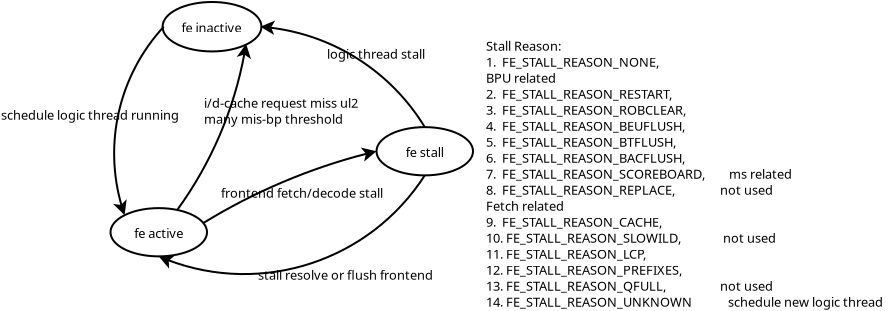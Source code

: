<?xml version="1.0" encoding="UTF-8"?>
<dia:diagram xmlns:dia="http://www.lysator.liu.se/~alla/dia/">
  <dia:layer name="背景" visible="true" active="true">
    <dia:object type="Flowchart - Ellipse" version="0" id="O0">
      <dia:attribute name="obj_pos">
        <dia:point val="12.237,3.944"/>
      </dia:attribute>
      <dia:attribute name="obj_bb">
        <dia:rectangle val="12.187,3.894;17.113,6.406"/>
      </dia:attribute>
      <dia:attribute name="elem_corner">
        <dia:point val="12.237,3.944"/>
      </dia:attribute>
      <dia:attribute name="elem_width">
        <dia:real val="4.826"/>
      </dia:attribute>
      <dia:attribute name="elem_height">
        <dia:real val="2.413"/>
      </dia:attribute>
      <dia:attribute name="show_background">
        <dia:boolean val="true"/>
      </dia:attribute>
      <dia:attribute name="padding">
        <dia:real val="0.354"/>
      </dia:attribute>
      <dia:attribute name="text">
        <dia:composite type="text">
          <dia:attribute name="string">
            <dia:string>#fe inactive#</dia:string>
          </dia:attribute>
          <dia:attribute name="font">
            <dia:font family="sans" style="0" name="Helvetica"/>
          </dia:attribute>
          <dia:attribute name="height">
            <dia:real val="0.8"/>
          </dia:attribute>
          <dia:attribute name="pos">
            <dia:point val="14.65,5.39"/>
          </dia:attribute>
          <dia:attribute name="color">
            <dia:color val="#000000"/>
          </dia:attribute>
          <dia:attribute name="alignment">
            <dia:enum val="1"/>
          </dia:attribute>
        </dia:composite>
      </dia:attribute>
    </dia:object>
    <dia:object type="Flowchart - Ellipse" version="0" id="O1">
      <dia:attribute name="obj_pos">
        <dia:point val="9.575,14.22"/>
      </dia:attribute>
      <dia:attribute name="obj_bb">
        <dia:rectangle val="9.525,14.17;14.451,16.683"/>
      </dia:attribute>
      <dia:attribute name="elem_corner">
        <dia:point val="9.575,14.22"/>
      </dia:attribute>
      <dia:attribute name="elem_width">
        <dia:real val="4.826"/>
      </dia:attribute>
      <dia:attribute name="elem_height">
        <dia:real val="2.413"/>
      </dia:attribute>
      <dia:attribute name="show_background">
        <dia:boolean val="true"/>
      </dia:attribute>
      <dia:attribute name="padding">
        <dia:real val="0.354"/>
      </dia:attribute>
      <dia:attribute name="text">
        <dia:composite type="text">
          <dia:attribute name="string">
            <dia:string>#fe active#</dia:string>
          </dia:attribute>
          <dia:attribute name="font">
            <dia:font family="sans" style="0" name="Helvetica"/>
          </dia:attribute>
          <dia:attribute name="height">
            <dia:real val="0.8"/>
          </dia:attribute>
          <dia:attribute name="pos">
            <dia:point val="11.988,15.666"/>
          </dia:attribute>
          <dia:attribute name="color">
            <dia:color val="#000000"/>
          </dia:attribute>
          <dia:attribute name="alignment">
            <dia:enum val="1"/>
          </dia:attribute>
        </dia:composite>
      </dia:attribute>
    </dia:object>
    <dia:object type="Flowchart - Ellipse" version="0" id="O2">
      <dia:attribute name="obj_pos">
        <dia:point val="22.875,10.17"/>
      </dia:attribute>
      <dia:attribute name="obj_bb">
        <dia:rectangle val="22.825,10.12;27.751,12.633"/>
      </dia:attribute>
      <dia:attribute name="elem_corner">
        <dia:point val="22.875,10.17"/>
      </dia:attribute>
      <dia:attribute name="elem_width">
        <dia:real val="4.826"/>
      </dia:attribute>
      <dia:attribute name="elem_height">
        <dia:real val="2.413"/>
      </dia:attribute>
      <dia:attribute name="show_background">
        <dia:boolean val="true"/>
      </dia:attribute>
      <dia:attribute name="padding">
        <dia:real val="0.354"/>
      </dia:attribute>
      <dia:attribute name="text">
        <dia:composite type="text">
          <dia:attribute name="string">
            <dia:string>#fe stall#</dia:string>
          </dia:attribute>
          <dia:attribute name="font">
            <dia:font family="sans" style="0" name="Helvetica"/>
          </dia:attribute>
          <dia:attribute name="height">
            <dia:real val="0.8"/>
          </dia:attribute>
          <dia:attribute name="pos">
            <dia:point val="25.288,11.616"/>
          </dia:attribute>
          <dia:attribute name="color">
            <dia:color val="#000000"/>
          </dia:attribute>
          <dia:attribute name="alignment">
            <dia:enum val="1"/>
          </dia:attribute>
        </dia:composite>
      </dia:attribute>
    </dia:object>
    <dia:object type="Standard - Arc" version="0" id="O3">
      <dia:attribute name="obj_pos">
        <dia:point val="12.237,5.15"/>
      </dia:attribute>
      <dia:attribute name="obj_bb">
        <dia:rectangle val="9.701,5.091;12.296,14.633"/>
      </dia:attribute>
      <dia:attribute name="conn_endpoints">
        <dia:point val="12.237,5.15"/>
        <dia:point val="10.282,14.573"/>
      </dia:attribute>
      <dia:attribute name="curve_distance">
        <dia:real val="1.335"/>
      </dia:attribute>
      <dia:attribute name="end_arrow">
        <dia:enum val="22"/>
      </dia:attribute>
      <dia:attribute name="end_arrow_length">
        <dia:real val="0.5"/>
      </dia:attribute>
      <dia:attribute name="end_arrow_width">
        <dia:real val="0.5"/>
      </dia:attribute>
      <dia:connections>
        <dia:connection handle="0" to="O0" connection="8"/>
        <dia:connection handle="1" to="O1" connection="6"/>
      </dia:connections>
    </dia:object>
    <dia:object type="Standard - Arc" version="0" id="O4">
      <dia:attribute name="obj_pos">
        <dia:point val="14.217,14.965"/>
      </dia:attribute>
      <dia:attribute name="obj_bb">
        <dia:rectangle val="14.152,11.193;22.94,15.03"/>
      </dia:attribute>
      <dia:attribute name="conn_endpoints">
        <dia:point val="14.217,14.965"/>
        <dia:point val="22.875,11.376"/>
      </dia:attribute>
      <dia:attribute name="curve_distance">
        <dia:real val="-0.371"/>
      </dia:attribute>
      <dia:attribute name="end_arrow">
        <dia:enum val="22"/>
      </dia:attribute>
      <dia:attribute name="end_arrow_length">
        <dia:real val="0.5"/>
      </dia:attribute>
      <dia:attribute name="end_arrow_width">
        <dia:real val="0.5"/>
      </dia:attribute>
      <dia:connections>
        <dia:connection handle="0" to="O1" connection="1"/>
        <dia:connection handle="1" to="O2" connection="8"/>
      </dia:connections>
    </dia:object>
    <dia:object type="Standard - Text" version="1" id="O5">
      <dia:attribute name="obj_pos">
        <dia:point val="15.1,13.7"/>
      </dia:attribute>
      <dia:attribute name="obj_bb">
        <dia:rectangle val="15.1,13.06;22.718,13.832"/>
      </dia:attribute>
      <dia:attribute name="text">
        <dia:composite type="text">
          <dia:attribute name="string">
            <dia:string>#frontend fetch/decode stall#</dia:string>
          </dia:attribute>
          <dia:attribute name="font">
            <dia:font family="sans" style="0" name="Helvetica"/>
          </dia:attribute>
          <dia:attribute name="height">
            <dia:real val="0.8"/>
          </dia:attribute>
          <dia:attribute name="pos">
            <dia:point val="15.1,13.7"/>
          </dia:attribute>
          <dia:attribute name="color">
            <dia:color val="#000000"/>
          </dia:attribute>
          <dia:attribute name="alignment">
            <dia:enum val="0"/>
          </dia:attribute>
        </dia:composite>
      </dia:attribute>
      <dia:attribute name="valign">
        <dia:enum val="3"/>
      </dia:attribute>
    </dia:object>
    <dia:object type="Standard - Text" version="1" id="O6">
      <dia:attribute name="obj_pos">
        <dia:point val="4.1,9.8"/>
      </dia:attribute>
      <dia:attribute name="obj_bb">
        <dia:rectangle val="4.1,9.16;12.457,9.932"/>
      </dia:attribute>
      <dia:attribute name="text">
        <dia:composite type="text">
          <dia:attribute name="string">
            <dia:string>#schedule logic thread running#</dia:string>
          </dia:attribute>
          <dia:attribute name="font">
            <dia:font family="sans" style="0" name="Helvetica"/>
          </dia:attribute>
          <dia:attribute name="height">
            <dia:real val="0.8"/>
          </dia:attribute>
          <dia:attribute name="pos">
            <dia:point val="4.1,9.8"/>
          </dia:attribute>
          <dia:attribute name="color">
            <dia:color val="#000000"/>
          </dia:attribute>
          <dia:attribute name="alignment">
            <dia:enum val="0"/>
          </dia:attribute>
        </dia:composite>
      </dia:attribute>
      <dia:attribute name="valign">
        <dia:enum val="3"/>
      </dia:attribute>
    </dia:object>
    <dia:object type="Standard - Arc" version="0" id="O7">
      <dia:attribute name="obj_pos">
        <dia:point val="12.911,14.312"/>
      </dia:attribute>
      <dia:attribute name="obj_bb">
        <dia:rectangle val="12.846,5.938;16.6,14.377"/>
      </dia:attribute>
      <dia:attribute name="conn_endpoints">
        <dia:point val="12.911,14.312"/>
        <dia:point val="16.356,6.003"/>
      </dia:attribute>
      <dia:attribute name="curve_distance">
        <dia:real val="0.532"/>
      </dia:attribute>
      <dia:attribute name="end_arrow">
        <dia:enum val="22"/>
      </dia:attribute>
      <dia:attribute name="end_arrow_length">
        <dia:real val="0.5"/>
      </dia:attribute>
      <dia:attribute name="end_arrow_width">
        <dia:real val="0.5"/>
      </dia:attribute>
      <dia:connections>
        <dia:connection handle="0" to="O1" connection="3"/>
        <dia:connection handle="1" to="O0" connection="14"/>
      </dia:connections>
    </dia:object>
    <dia:object type="Standard - Arc" version="0" id="O8">
      <dia:attribute name="obj_pos">
        <dia:point val="25.288,12.583"/>
      </dia:attribute>
      <dia:attribute name="obj_bb">
        <dia:rectangle val="11.925,12.52;25.35,17.568"/>
      </dia:attribute>
      <dia:attribute name="conn_endpoints">
        <dia:point val="25.288,12.583"/>
        <dia:point val="11.988,16.633"/>
      </dia:attribute>
      <dia:attribute name="curve_distance">
        <dia:real val="-2.555"/>
      </dia:attribute>
      <dia:attribute name="end_arrow">
        <dia:enum val="22"/>
      </dia:attribute>
      <dia:attribute name="end_arrow_length">
        <dia:real val="0.5"/>
      </dia:attribute>
      <dia:attribute name="end_arrow_width">
        <dia:real val="0.5"/>
      </dia:attribute>
      <dia:connections>
        <dia:connection handle="0" to="O2" connection="12"/>
        <dia:connection handle="1" to="O1" connection="12"/>
      </dia:connections>
    </dia:object>
    <dia:object type="Standard - Text" version="1" id="O9">
      <dia:attribute name="obj_pos">
        <dia:point val="16.95,17.8"/>
      </dia:attribute>
      <dia:attribute name="obj_bb">
        <dia:rectangle val="16.95,17.16;25.22,17.933"/>
      </dia:attribute>
      <dia:attribute name="text">
        <dia:composite type="text">
          <dia:attribute name="string">
            <dia:string>#stall resolve or flush frontend#</dia:string>
          </dia:attribute>
          <dia:attribute name="font">
            <dia:font family="sans" style="0" name="Helvetica"/>
          </dia:attribute>
          <dia:attribute name="height">
            <dia:real val="0.8"/>
          </dia:attribute>
          <dia:attribute name="pos">
            <dia:point val="16.95,17.8"/>
          </dia:attribute>
          <dia:attribute name="color">
            <dia:color val="#000000"/>
          </dia:attribute>
          <dia:attribute name="alignment">
            <dia:enum val="0"/>
          </dia:attribute>
        </dia:composite>
      </dia:attribute>
      <dia:attribute name="valign">
        <dia:enum val="3"/>
      </dia:attribute>
    </dia:object>
    <dia:object type="Standard - Arc" version="0" id="O10">
      <dia:attribute name="obj_pos">
        <dia:point val="25.288,10.17"/>
      </dia:attribute>
      <dia:attribute name="obj_bb">
        <dia:rectangle val="16.994,4.841;25.357,10.239"/>
      </dia:attribute>
      <dia:attribute name="conn_endpoints">
        <dia:point val="25.288,10.17"/>
        <dia:point val="17.063,5.15"/>
      </dia:attribute>
      <dia:attribute name="curve_distance">
        <dia:real val="1.171"/>
      </dia:attribute>
      <dia:attribute name="end_arrow">
        <dia:enum val="22"/>
      </dia:attribute>
      <dia:attribute name="end_arrow_length">
        <dia:real val="0.5"/>
      </dia:attribute>
      <dia:attribute name="end_arrow_width">
        <dia:real val="0.5"/>
      </dia:attribute>
      <dia:connections>
        <dia:connection handle="0" to="O2" connection="4"/>
        <dia:connection handle="1" to="O0" connection="0"/>
      </dia:connections>
    </dia:object>
    <dia:object type="Standard - Text" version="1" id="O11">
      <dia:attribute name="obj_pos">
        <dia:point val="20.4,6.75"/>
      </dia:attribute>
      <dia:attribute name="obj_bb">
        <dia:rectangle val="20.4,6.11;25.052,6.883"/>
      </dia:attribute>
      <dia:attribute name="text">
        <dia:composite type="text">
          <dia:attribute name="string">
            <dia:string>#logic thread stall#</dia:string>
          </dia:attribute>
          <dia:attribute name="font">
            <dia:font family="sans" style="0" name="Helvetica"/>
          </dia:attribute>
          <dia:attribute name="height">
            <dia:real val="0.8"/>
          </dia:attribute>
          <dia:attribute name="pos">
            <dia:point val="20.4,6.75"/>
          </dia:attribute>
          <dia:attribute name="color">
            <dia:color val="#000000"/>
          </dia:attribute>
          <dia:attribute name="alignment">
            <dia:enum val="0"/>
          </dia:attribute>
        </dia:composite>
      </dia:attribute>
      <dia:attribute name="valign">
        <dia:enum val="3"/>
      </dia:attribute>
    </dia:object>
    <dia:object type="Standard - Text" version="1" id="O12">
      <dia:attribute name="obj_pos">
        <dia:point val="14.25,9.2"/>
      </dia:attribute>
      <dia:attribute name="obj_bb">
        <dia:rectangle val="14.25,8.541;21.697,10.171"/>
      </dia:attribute>
      <dia:attribute name="text">
        <dia:composite type="text">
          <dia:attribute name="string">
            <dia:string>#i/d-cache request miss ul2
many mis-bp threshold#</dia:string>
          </dia:attribute>
          <dia:attribute name="font">
            <dia:font family="sans" style="0" name="Helvetica"/>
          </dia:attribute>
          <dia:attribute name="height">
            <dia:real val="0.8"/>
          </dia:attribute>
          <dia:attribute name="pos">
            <dia:point val="14.25,9.2"/>
          </dia:attribute>
          <dia:attribute name="color">
            <dia:color val="#000000"/>
          </dia:attribute>
          <dia:attribute name="alignment">
            <dia:enum val="0"/>
          </dia:attribute>
        </dia:composite>
      </dia:attribute>
      <dia:attribute name="valign">
        <dia:enum val="3"/>
      </dia:attribute>
    </dia:object>
    <dia:object type="Standard - Text" version="1" id="O13">
      <dia:attribute name="obj_pos">
        <dia:point val="28.35,6.35"/>
      </dia:attribute>
      <dia:attribute name="obj_bb">
        <dia:rectangle val="28.35,5.71;48.197,19.282"/>
      </dia:attribute>
      <dia:attribute name="text">
        <dia:composite type="text">
          <dia:attribute name="string">
            <dia:string>#Stall Reason:
1.  FE_STALL_REASON_NONE,
BPU related
2.  FE_STALL_REASON_RESTART,
3.  FE_STALL_REASON_ROBCLEAR,
4.  FE_STALL_REASON_BEUFLUSH,
5.  FE_STALL_REASON_BTFLUSH,
6.  FE_STALL_REASON_BACFLUSH,
7.  FE_STALL_REASON_SCOREBOARD,        ms related
8.  FE_STALL_REASON_REPLACE,               not used
Fetch related
9.  FE_STALL_REASON_CACHE,
10. FE_STALL_REASON_SLOWILD,              not used
11. FE_STALL_REASON_LCP,
12. FE_STALL_REASON_PREFIXES,
13. FE_STALL_REASON_QFULL,                  not used
14. FE_STALL_REASON_UNKNOWN            schedule new logic thread#</dia:string>
          </dia:attribute>
          <dia:attribute name="font">
            <dia:font family="sans" style="0" name="Helvetica"/>
          </dia:attribute>
          <dia:attribute name="height">
            <dia:real val="0.8"/>
          </dia:attribute>
          <dia:attribute name="pos">
            <dia:point val="28.35,6.35"/>
          </dia:attribute>
          <dia:attribute name="color">
            <dia:color val="#000000"/>
          </dia:attribute>
          <dia:attribute name="alignment">
            <dia:enum val="0"/>
          </dia:attribute>
        </dia:composite>
      </dia:attribute>
      <dia:attribute name="valign">
        <dia:enum val="3"/>
      </dia:attribute>
    </dia:object>
  </dia:layer>
</dia:diagram>

